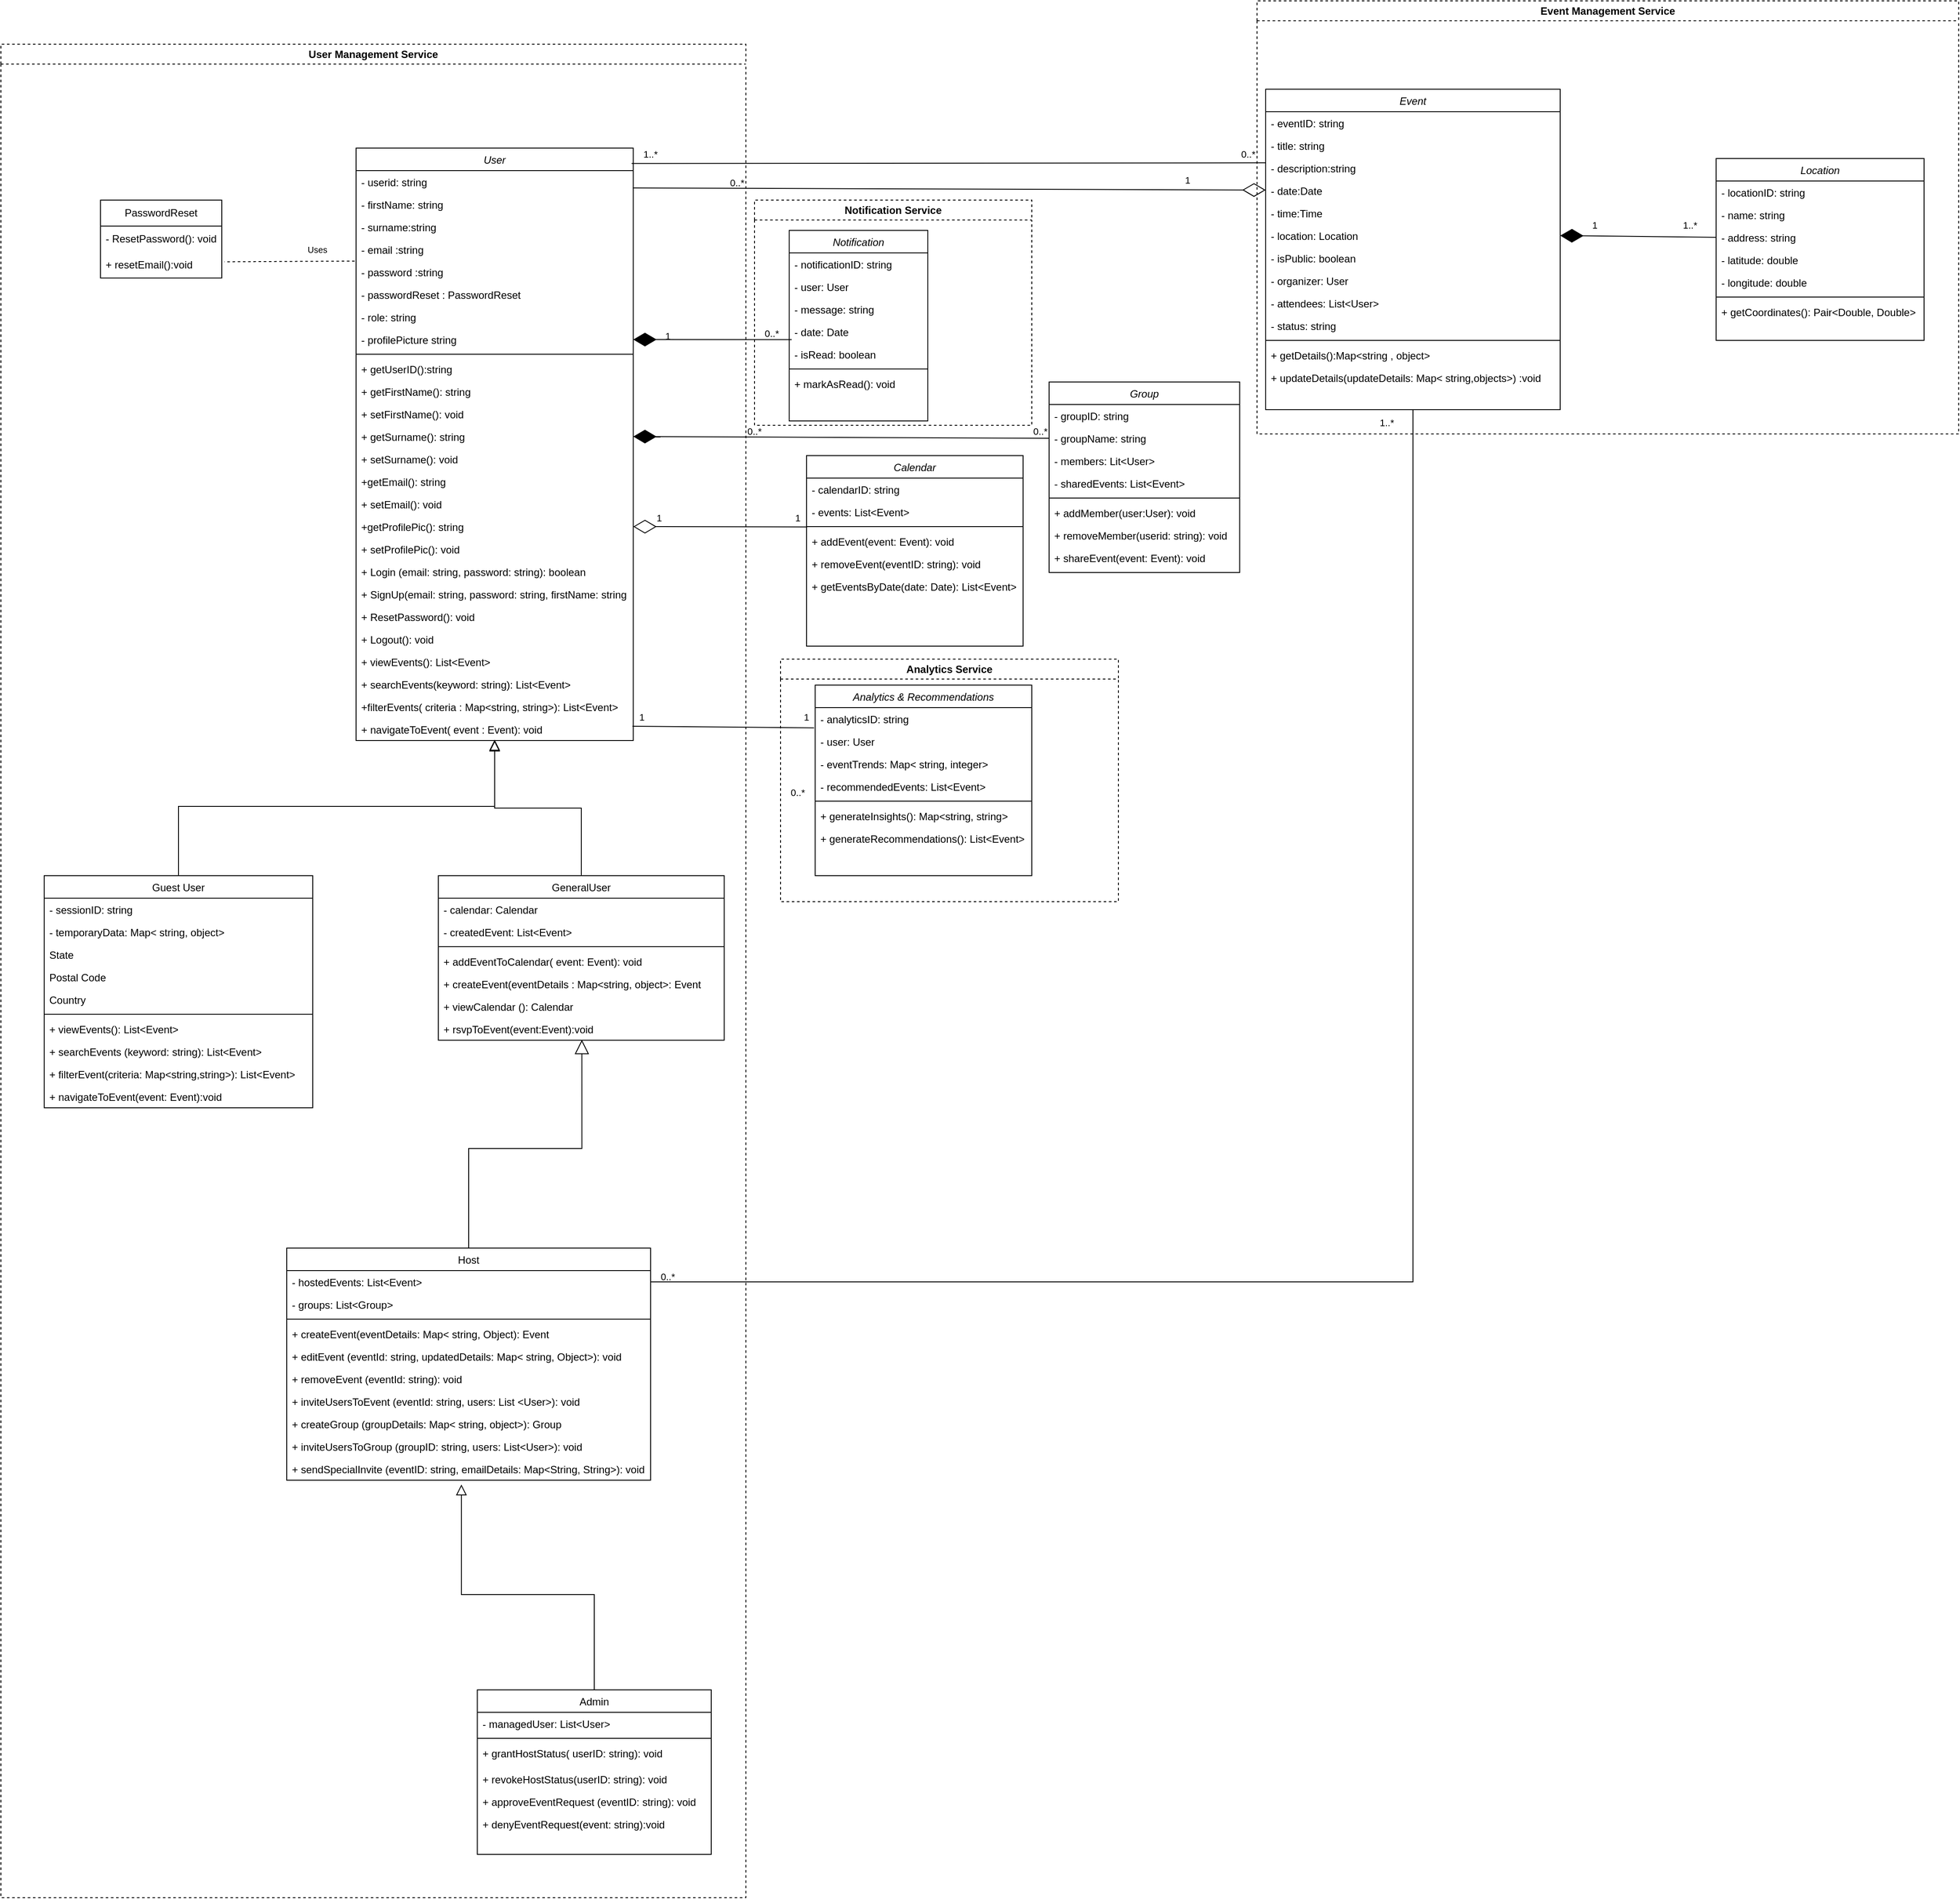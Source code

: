 <mxfile version="24.4.9" type="device">
  <diagram id="C5RBs43oDa-KdzZeNtuy" name="Page-1">
    <mxGraphModel dx="2927" dy="2283" grid="1" gridSize="10" guides="1" tooltips="1" connect="1" arrows="1" fold="1" page="1" pageScale="1" pageWidth="827" pageHeight="1169" math="0" shadow="0">
      <root>
        <mxCell id="WIyWlLk6GJQsqaUBKTNV-0" />
        <mxCell id="WIyWlLk6GJQsqaUBKTNV-1" parent="WIyWlLk6GJQsqaUBKTNV-0" />
        <mxCell id="N2MIFK8-kMtPnnKV_tKm-25" value="Event Management Service" style="swimlane;whiteSpace=wrap;html=1;dashed=1;" vertex="1" parent="WIyWlLk6GJQsqaUBKTNV-1">
          <mxGeometry x="1000" y="-50" width="810" height="500" as="geometry" />
        </mxCell>
        <mxCell id="zkfFHV4jXpPFQw0GAbJ--0" value="User" style="swimlane;fontStyle=2;align=center;verticalAlign=top;childLayout=stackLayout;horizontal=1;startSize=26;horizontalStack=0;resizeParent=1;resizeLast=0;collapsible=1;marginBottom=0;rounded=0;shadow=0;strokeWidth=1;" parent="WIyWlLk6GJQsqaUBKTNV-1" vertex="1">
          <mxGeometry x="-40" y="120" width="320" height="684" as="geometry">
            <mxRectangle x="230" y="140" width="160" height="26" as="alternateBounds" />
          </mxGeometry>
        </mxCell>
        <mxCell id="zkfFHV4jXpPFQw0GAbJ--1" value="- userid: string " style="text;align=left;verticalAlign=top;spacingLeft=4;spacingRight=4;overflow=hidden;rotatable=0;points=[[0,0.5],[1,0.5]];portConstraint=eastwest;" parent="zkfFHV4jXpPFQw0GAbJ--0" vertex="1">
          <mxGeometry y="26" width="320" height="26" as="geometry" />
        </mxCell>
        <mxCell id="zkfFHV4jXpPFQw0GAbJ--2" value="- firstName: string " style="text;align=left;verticalAlign=top;spacingLeft=4;spacingRight=4;overflow=hidden;rotatable=0;points=[[0,0.5],[1,0.5]];portConstraint=eastwest;rounded=0;shadow=0;html=0;" parent="zkfFHV4jXpPFQw0GAbJ--0" vertex="1">
          <mxGeometry y="52" width="320" height="26" as="geometry" />
        </mxCell>
        <mxCell id="zkfFHV4jXpPFQw0GAbJ--3" value="- surname:string &#xa;&#xa;" style="text;align=left;verticalAlign=top;spacingLeft=4;spacingRight=4;overflow=hidden;rotatable=0;points=[[0,0.5],[1,0.5]];portConstraint=eastwest;rounded=0;shadow=0;html=0;" parent="zkfFHV4jXpPFQw0GAbJ--0" vertex="1">
          <mxGeometry y="78" width="320" height="26" as="geometry" />
        </mxCell>
        <mxCell id="uXPtGPPPD0_8eirGrbn4-3" value="- email :string &#xa;&#xa;" style="text;align=left;verticalAlign=top;spacingLeft=4;spacingRight=4;overflow=hidden;rotatable=0;points=[[0,0.5],[1,0.5]];portConstraint=eastwest;rounded=0;shadow=0;html=0;" parent="zkfFHV4jXpPFQw0GAbJ--0" vertex="1">
          <mxGeometry y="104" width="320" height="26" as="geometry" />
        </mxCell>
        <mxCell id="uXPtGPPPD0_8eirGrbn4-7" value="- password :string &#xa;&#xa;" style="text;align=left;verticalAlign=top;spacingLeft=4;spacingRight=4;overflow=hidden;rotatable=0;points=[[0,0.5],[1,0.5]];portConstraint=eastwest;rounded=0;shadow=0;html=0;" parent="zkfFHV4jXpPFQw0GAbJ--0" vertex="1">
          <mxGeometry y="130" width="320" height="26" as="geometry" />
        </mxCell>
        <mxCell id="uXPtGPPPD0_8eirGrbn4-24" value="- passwordReset : PasswordReset &#xa;&#xa;" style="text;align=left;verticalAlign=top;spacingLeft=4;spacingRight=4;overflow=hidden;rotatable=0;points=[[0,0.5],[1,0.5]];portConstraint=eastwest;rounded=0;shadow=0;html=0;" parent="zkfFHV4jXpPFQw0GAbJ--0" vertex="1">
          <mxGeometry y="156" width="320" height="26" as="geometry" />
        </mxCell>
        <mxCell id="uXPtGPPPD0_8eirGrbn4-0" value="- role: string &#xa;&#xa;" style="text;align=left;verticalAlign=top;spacingLeft=4;spacingRight=4;overflow=hidden;rotatable=0;points=[[0,0.5],[1,0.5]];portConstraint=eastwest;rounded=0;shadow=0;html=0;" parent="zkfFHV4jXpPFQw0GAbJ--0" vertex="1">
          <mxGeometry y="182" width="320" height="26" as="geometry" />
        </mxCell>
        <mxCell id="uXPtGPPPD0_8eirGrbn4-28" value="- profilePicture string &#xa;&#xa;" style="text;align=left;verticalAlign=top;spacingLeft=4;spacingRight=4;overflow=hidden;rotatable=0;points=[[0,0.5],[1,0.5]];portConstraint=eastwest;rounded=0;shadow=0;html=0;" parent="zkfFHV4jXpPFQw0GAbJ--0" vertex="1">
          <mxGeometry y="208" width="320" height="26" as="geometry" />
        </mxCell>
        <mxCell id="zkfFHV4jXpPFQw0GAbJ--4" value="" style="line;html=1;strokeWidth=1;align=left;verticalAlign=middle;spacingTop=-1;spacingLeft=3;spacingRight=3;rotatable=0;labelPosition=right;points=[];portConstraint=eastwest;" parent="zkfFHV4jXpPFQw0GAbJ--0" vertex="1">
          <mxGeometry y="234" width="320" height="8" as="geometry" />
        </mxCell>
        <mxCell id="zkfFHV4jXpPFQw0GAbJ--5" value="+ getUserID():string " style="text;align=left;verticalAlign=top;spacingLeft=4;spacingRight=4;overflow=hidden;rotatable=0;points=[[0,0.5],[1,0.5]];portConstraint=eastwest;" parent="zkfFHV4jXpPFQw0GAbJ--0" vertex="1">
          <mxGeometry y="242" width="320" height="26" as="geometry" />
        </mxCell>
        <mxCell id="uXPtGPPPD0_8eirGrbn4-1" value="+ getFirstName(): string &#xa;&#xa;" style="text;align=left;verticalAlign=top;spacingLeft=4;spacingRight=4;overflow=hidden;rotatable=0;points=[[0,0.5],[1,0.5]];portConstraint=eastwest;rounded=0;shadow=0;html=0;" parent="zkfFHV4jXpPFQw0GAbJ--0" vertex="1">
          <mxGeometry y="268" width="320" height="26" as="geometry" />
        </mxCell>
        <mxCell id="uXPtGPPPD0_8eirGrbn4-9" value="+ setFirstName(): void&#xa;&#xa;" style="text;align=left;verticalAlign=top;spacingLeft=4;spacingRight=4;overflow=hidden;rotatable=0;points=[[0,0.5],[1,0.5]];portConstraint=eastwest;rounded=0;shadow=0;html=0;" parent="zkfFHV4jXpPFQw0GAbJ--0" vertex="1">
          <mxGeometry y="294" width="320" height="26" as="geometry" />
        </mxCell>
        <mxCell id="uXPtGPPPD0_8eirGrbn4-2" value="+ getSurname(): string &#xa;&#xa;" style="text;align=left;verticalAlign=top;spacingLeft=4;spacingRight=4;overflow=hidden;rotatable=0;points=[[0,0.5],[1,0.5]];portConstraint=eastwest;rounded=0;shadow=0;html=0;" parent="zkfFHV4jXpPFQw0GAbJ--0" vertex="1">
          <mxGeometry y="320" width="320" height="26" as="geometry" />
        </mxCell>
        <mxCell id="uXPtGPPPD0_8eirGrbn4-10" value="+ setSurname(): void&#xa;" style="text;align=left;verticalAlign=top;spacingLeft=4;spacingRight=4;overflow=hidden;rotatable=0;points=[[0,0.5],[1,0.5]];portConstraint=eastwest;rounded=0;shadow=0;html=0;" parent="zkfFHV4jXpPFQw0GAbJ--0" vertex="1">
          <mxGeometry y="346" width="320" height="26" as="geometry" />
        </mxCell>
        <mxCell id="uXPtGPPPD0_8eirGrbn4-6" value="+getEmail(): string &#xa;&#xa;" style="text;align=left;verticalAlign=top;spacingLeft=4;spacingRight=4;overflow=hidden;rotatable=0;points=[[0,0.5],[1,0.5]];portConstraint=eastwest;rounded=0;shadow=0;html=0;" parent="zkfFHV4jXpPFQw0GAbJ--0" vertex="1">
          <mxGeometry y="372" width="320" height="26" as="geometry" />
        </mxCell>
        <mxCell id="uXPtGPPPD0_8eirGrbn4-8" value="+ setEmail(): void&#xa;&#xa;" style="text;align=left;verticalAlign=top;spacingLeft=4;spacingRight=4;overflow=hidden;rotatable=0;points=[[0,0.5],[1,0.5]];portConstraint=eastwest;rounded=0;shadow=0;html=0;" parent="zkfFHV4jXpPFQw0GAbJ--0" vertex="1">
          <mxGeometry y="398" width="320" height="26" as="geometry" />
        </mxCell>
        <mxCell id="uXPtGPPPD0_8eirGrbn4-29" value="+getProfilePic(): string &#xa;&#xa;" style="text;align=left;verticalAlign=top;spacingLeft=4;spacingRight=4;overflow=hidden;rotatable=0;points=[[0,0.5],[1,0.5]];portConstraint=eastwest;rounded=0;shadow=0;html=0;" parent="zkfFHV4jXpPFQw0GAbJ--0" vertex="1">
          <mxGeometry y="424" width="320" height="26" as="geometry" />
        </mxCell>
        <mxCell id="uXPtGPPPD0_8eirGrbn4-30" value="+ setProfilePic(): void&#xa;&#xa;" style="text;align=left;verticalAlign=top;spacingLeft=4;spacingRight=4;overflow=hidden;rotatable=0;points=[[0,0.5],[1,0.5]];portConstraint=eastwest;rounded=0;shadow=0;html=0;" parent="zkfFHV4jXpPFQw0GAbJ--0" vertex="1">
          <mxGeometry y="450" width="320" height="26" as="geometry" />
        </mxCell>
        <mxCell id="uXPtGPPPD0_8eirGrbn4-25" value="+ Login (email: string, password: string): boolean&#xa;&#xa;" style="text;align=left;verticalAlign=top;spacingLeft=4;spacingRight=4;overflow=hidden;rotatable=0;points=[[0,0.5],[1,0.5]];portConstraint=eastwest;rounded=0;shadow=0;html=0;" parent="zkfFHV4jXpPFQw0GAbJ--0" vertex="1">
          <mxGeometry y="476" width="320" height="26" as="geometry" />
        </mxCell>
        <mxCell id="uXPtGPPPD0_8eirGrbn4-26" value="+ SignUp(email: string, password: string, firstName: string ,surname: string): boolean&#xa;&#xa;" style="text;align=left;verticalAlign=top;spacingLeft=4;spacingRight=4;overflow=hidden;rotatable=0;points=[[0,0.5],[1,0.5]];portConstraint=eastwest;rounded=0;shadow=0;html=0;" parent="zkfFHV4jXpPFQw0GAbJ--0" vertex="1">
          <mxGeometry y="502" width="320" height="26" as="geometry" />
        </mxCell>
        <mxCell id="uXPtGPPPD0_8eirGrbn4-11" value="+ ResetPassword(): void&#xa;&#xa;" style="text;align=left;verticalAlign=top;spacingLeft=4;spacingRight=4;overflow=hidden;rotatable=0;points=[[0,0.5],[1,0.5]];portConstraint=eastwest;rounded=0;shadow=0;html=0;" parent="zkfFHV4jXpPFQw0GAbJ--0" vertex="1">
          <mxGeometry y="528" width="320" height="26" as="geometry" />
        </mxCell>
        <mxCell id="uXPtGPPPD0_8eirGrbn4-27" value="+ Logout(): void&#xa;&#xa;" style="text;align=left;verticalAlign=top;spacingLeft=4;spacingRight=4;overflow=hidden;rotatable=0;points=[[0,0.5],[1,0.5]];portConstraint=eastwest;rounded=0;shadow=0;html=0;" parent="zkfFHV4jXpPFQw0GAbJ--0" vertex="1">
          <mxGeometry y="554" width="320" height="26" as="geometry" />
        </mxCell>
        <mxCell id="uXPtGPPPD0_8eirGrbn4-31" value="+ viewEvents(): List&lt;Event&gt;" style="text;align=left;verticalAlign=top;spacingLeft=4;spacingRight=4;overflow=hidden;rotatable=0;points=[[0,0.5],[1,0.5]];portConstraint=eastwest;rounded=0;shadow=0;html=0;" parent="zkfFHV4jXpPFQw0GAbJ--0" vertex="1">
          <mxGeometry y="580" width="320" height="26" as="geometry" />
        </mxCell>
        <mxCell id="uXPtGPPPD0_8eirGrbn4-32" value="+ searchEvents(keyword: string): List&lt;Event&gt;" style="text;align=left;verticalAlign=top;spacingLeft=4;spacingRight=4;overflow=hidden;rotatable=0;points=[[0,0.5],[1,0.5]];portConstraint=eastwest;rounded=0;shadow=0;html=0;" parent="zkfFHV4jXpPFQw0GAbJ--0" vertex="1">
          <mxGeometry y="606" width="320" height="26" as="geometry" />
        </mxCell>
        <mxCell id="uXPtGPPPD0_8eirGrbn4-33" value="+filterEvents( criteria : Map&lt;string, string&gt;): List&lt;Event&gt;" style="text;align=left;verticalAlign=top;spacingLeft=4;spacingRight=4;overflow=hidden;rotatable=0;points=[[0,0.5],[1,0.5]];portConstraint=eastwest;rounded=0;shadow=0;html=0;" parent="zkfFHV4jXpPFQw0GAbJ--0" vertex="1">
          <mxGeometry y="632" width="320" height="26" as="geometry" />
        </mxCell>
        <mxCell id="uXPtGPPPD0_8eirGrbn4-34" value="+ navigateToEvent( event : Event): void" style="text;align=left;verticalAlign=top;spacingLeft=4;spacingRight=4;overflow=hidden;rotatable=0;points=[[0,0.5],[1,0.5]];portConstraint=eastwest;rounded=0;shadow=0;html=0;" parent="zkfFHV4jXpPFQw0GAbJ--0" vertex="1">
          <mxGeometry y="658" width="320" height="26" as="geometry" />
        </mxCell>
        <mxCell id="zkfFHV4jXpPFQw0GAbJ--6" value="GeneralUser" style="swimlane;fontStyle=0;align=center;verticalAlign=top;childLayout=stackLayout;horizontal=1;startSize=26;horizontalStack=0;resizeParent=1;resizeLast=0;collapsible=1;marginBottom=0;rounded=0;shadow=0;strokeWidth=1;" parent="WIyWlLk6GJQsqaUBKTNV-1" vertex="1">
          <mxGeometry x="55" y="960" width="330" height="190" as="geometry">
            <mxRectangle x="130" y="380" width="160" height="26" as="alternateBounds" />
          </mxGeometry>
        </mxCell>
        <mxCell id="zkfFHV4jXpPFQw0GAbJ--7" value="- calendar: Calendar" style="text;align=left;verticalAlign=top;spacingLeft=4;spacingRight=4;overflow=hidden;rotatable=0;points=[[0,0.5],[1,0.5]];portConstraint=eastwest;" parent="zkfFHV4jXpPFQw0GAbJ--6" vertex="1">
          <mxGeometry y="26" width="330" height="26" as="geometry" />
        </mxCell>
        <mxCell id="zkfFHV4jXpPFQw0GAbJ--8" value="- createdEvent: List&lt;Event&gt;" style="text;align=left;verticalAlign=top;spacingLeft=4;spacingRight=4;overflow=hidden;rotatable=0;points=[[0,0.5],[1,0.5]];portConstraint=eastwest;rounded=0;shadow=0;html=0;" parent="zkfFHV4jXpPFQw0GAbJ--6" vertex="1">
          <mxGeometry y="52" width="330" height="26" as="geometry" />
        </mxCell>
        <mxCell id="zkfFHV4jXpPFQw0GAbJ--9" value="" style="line;html=1;strokeWidth=1;align=left;verticalAlign=middle;spacingTop=-1;spacingLeft=3;spacingRight=3;rotatable=0;labelPosition=right;points=[];portConstraint=eastwest;" parent="zkfFHV4jXpPFQw0GAbJ--6" vertex="1">
          <mxGeometry y="78" width="330" height="8" as="geometry" />
        </mxCell>
        <mxCell id="zkfFHV4jXpPFQw0GAbJ--11" value="+ addEventToCalendar( event: Event): void" style="text;align=left;verticalAlign=top;spacingLeft=4;spacingRight=4;overflow=hidden;rotatable=0;points=[[0,0.5],[1,0.5]];portConstraint=eastwest;" parent="zkfFHV4jXpPFQw0GAbJ--6" vertex="1">
          <mxGeometry y="86" width="330" height="26" as="geometry" />
        </mxCell>
        <mxCell id="uXPtGPPPD0_8eirGrbn4-35" value="+ createEvent(eventDetails : Map&lt;string, object&gt;: Event " style="text;align=left;verticalAlign=top;spacingLeft=4;spacingRight=4;overflow=hidden;rotatable=0;points=[[0,0.5],[1,0.5]];portConstraint=eastwest;" parent="zkfFHV4jXpPFQw0GAbJ--6" vertex="1">
          <mxGeometry y="112" width="330" height="26" as="geometry" />
        </mxCell>
        <mxCell id="uXPtGPPPD0_8eirGrbn4-36" value="+ viewCalendar (): Calendar" style="text;align=left;verticalAlign=top;spacingLeft=4;spacingRight=4;overflow=hidden;rotatable=0;points=[[0,0.5],[1,0.5]];portConstraint=eastwest;" parent="zkfFHV4jXpPFQw0GAbJ--6" vertex="1">
          <mxGeometry y="138" width="330" height="26" as="geometry" />
        </mxCell>
        <mxCell id="uXPtGPPPD0_8eirGrbn4-37" value="+ rsvpToEvent(event:Event):void" style="text;align=left;verticalAlign=top;spacingLeft=4;spacingRight=4;overflow=hidden;rotatable=0;points=[[0,0.5],[1,0.5]];portConstraint=eastwest;" parent="zkfFHV4jXpPFQw0GAbJ--6" vertex="1">
          <mxGeometry y="164" width="330" height="26" as="geometry" />
        </mxCell>
        <mxCell id="zkfFHV4jXpPFQw0GAbJ--12" value="" style="endArrow=block;endSize=10;endFill=0;shadow=0;strokeWidth=1;rounded=0;curved=0;edgeStyle=elbowEdgeStyle;elbow=vertical;" parent="WIyWlLk6GJQsqaUBKTNV-1" source="zkfFHV4jXpPFQw0GAbJ--6" target="zkfFHV4jXpPFQw0GAbJ--0" edge="1">
          <mxGeometry width="160" relative="1" as="geometry">
            <mxPoint x="200" y="203" as="sourcePoint" />
            <mxPoint x="200" y="203" as="targetPoint" />
          </mxGeometry>
        </mxCell>
        <mxCell id="zkfFHV4jXpPFQw0GAbJ--17" value="Guest User" style="swimlane;fontStyle=0;align=center;verticalAlign=top;childLayout=stackLayout;horizontal=1;startSize=26;horizontalStack=0;resizeParent=1;resizeLast=0;collapsible=1;marginBottom=0;rounded=0;shadow=0;strokeWidth=1;" parent="WIyWlLk6GJQsqaUBKTNV-1" vertex="1">
          <mxGeometry x="-400" y="960" width="310" height="268" as="geometry">
            <mxRectangle x="550" y="140" width="160" height="26" as="alternateBounds" />
          </mxGeometry>
        </mxCell>
        <mxCell id="zkfFHV4jXpPFQw0GAbJ--18" value="- sessionID: string" style="text;align=left;verticalAlign=top;spacingLeft=4;spacingRight=4;overflow=hidden;rotatable=0;points=[[0,0.5],[1,0.5]];portConstraint=eastwest;" parent="zkfFHV4jXpPFQw0GAbJ--17" vertex="1">
          <mxGeometry y="26" width="310" height="26" as="geometry" />
        </mxCell>
        <mxCell id="zkfFHV4jXpPFQw0GAbJ--19" value="- temporaryData: Map&lt; string, object&gt;" style="text;align=left;verticalAlign=top;spacingLeft=4;spacingRight=4;overflow=hidden;rotatable=0;points=[[0,0.5],[1,0.5]];portConstraint=eastwest;rounded=0;shadow=0;html=0;" parent="zkfFHV4jXpPFQw0GAbJ--17" vertex="1">
          <mxGeometry y="52" width="310" height="26" as="geometry" />
        </mxCell>
        <mxCell id="zkfFHV4jXpPFQw0GAbJ--20" value="State" style="text;align=left;verticalAlign=top;spacingLeft=4;spacingRight=4;overflow=hidden;rotatable=0;points=[[0,0.5],[1,0.5]];portConstraint=eastwest;rounded=0;shadow=0;html=0;" parent="zkfFHV4jXpPFQw0GAbJ--17" vertex="1">
          <mxGeometry y="78" width="310" height="26" as="geometry" />
        </mxCell>
        <mxCell id="zkfFHV4jXpPFQw0GAbJ--21" value="Postal Code" style="text;align=left;verticalAlign=top;spacingLeft=4;spacingRight=4;overflow=hidden;rotatable=0;points=[[0,0.5],[1,0.5]];portConstraint=eastwest;rounded=0;shadow=0;html=0;" parent="zkfFHV4jXpPFQw0GAbJ--17" vertex="1">
          <mxGeometry y="104" width="310" height="26" as="geometry" />
        </mxCell>
        <mxCell id="zkfFHV4jXpPFQw0GAbJ--22" value="Country" style="text;align=left;verticalAlign=top;spacingLeft=4;spacingRight=4;overflow=hidden;rotatable=0;points=[[0,0.5],[1,0.5]];portConstraint=eastwest;rounded=0;shadow=0;html=0;" parent="zkfFHV4jXpPFQw0GAbJ--17" vertex="1">
          <mxGeometry y="130" width="310" height="26" as="geometry" />
        </mxCell>
        <mxCell id="zkfFHV4jXpPFQw0GAbJ--23" value="" style="line;html=1;strokeWidth=1;align=left;verticalAlign=middle;spacingTop=-1;spacingLeft=3;spacingRight=3;rotatable=0;labelPosition=right;points=[];portConstraint=eastwest;" parent="zkfFHV4jXpPFQw0GAbJ--17" vertex="1">
          <mxGeometry y="156" width="310" height="8" as="geometry" />
        </mxCell>
        <mxCell id="zkfFHV4jXpPFQw0GAbJ--24" value="+ viewEvents(): List&lt;Event&gt;" style="text;align=left;verticalAlign=top;spacingLeft=4;spacingRight=4;overflow=hidden;rotatable=0;points=[[0,0.5],[1,0.5]];portConstraint=eastwest;" parent="zkfFHV4jXpPFQw0GAbJ--17" vertex="1">
          <mxGeometry y="164" width="310" height="26" as="geometry" />
        </mxCell>
        <mxCell id="zkfFHV4jXpPFQw0GAbJ--25" value="+ searchEvents (keyword: string): List&lt;Event&gt;" style="text;align=left;verticalAlign=top;spacingLeft=4;spacingRight=4;overflow=hidden;rotatable=0;points=[[0,0.5],[1,0.5]];portConstraint=eastwest;" parent="zkfFHV4jXpPFQw0GAbJ--17" vertex="1">
          <mxGeometry y="190" width="310" height="26" as="geometry" />
        </mxCell>
        <mxCell id="uXPtGPPPD0_8eirGrbn4-61" value="+ filterEvent(criteria: Map&lt;string,string&gt;): List&lt;Event&gt;" style="text;align=left;verticalAlign=top;spacingLeft=4;spacingRight=4;overflow=hidden;rotatable=0;points=[[0,0.5],[1,0.5]];portConstraint=eastwest;" parent="zkfFHV4jXpPFQw0GAbJ--17" vertex="1">
          <mxGeometry y="216" width="310" height="26" as="geometry" />
        </mxCell>
        <mxCell id="uXPtGPPPD0_8eirGrbn4-62" value="+ navigateToEvent(event: Event):void" style="text;align=left;verticalAlign=top;spacingLeft=4;spacingRight=4;overflow=hidden;rotatable=0;points=[[0,0.5],[1,0.5]];portConstraint=eastwest;" parent="zkfFHV4jXpPFQw0GAbJ--17" vertex="1">
          <mxGeometry y="242" width="310" height="26" as="geometry" />
        </mxCell>
        <mxCell id="uXPtGPPPD0_8eirGrbn4-16" value="PasswordReset" style="swimlane;fontStyle=0;childLayout=stackLayout;horizontal=1;startSize=30;horizontalStack=0;resizeParent=1;resizeParentMax=0;resizeLast=0;collapsible=1;marginBottom=0;whiteSpace=wrap;html=1;" parent="WIyWlLk6GJQsqaUBKTNV-1" vertex="1">
          <mxGeometry x="-335" y="180" width="140" height="90" as="geometry" />
        </mxCell>
        <mxCell id="uXPtGPPPD0_8eirGrbn4-17" value="- ResetPassword(): void" style="text;strokeColor=none;fillColor=none;align=left;verticalAlign=middle;spacingLeft=4;spacingRight=4;overflow=hidden;points=[[0,0.5],[1,0.5]];portConstraint=eastwest;rotatable=0;whiteSpace=wrap;html=1;" parent="uXPtGPPPD0_8eirGrbn4-16" vertex="1">
          <mxGeometry y="30" width="140" height="30" as="geometry" />
        </mxCell>
        <mxCell id="uXPtGPPPD0_8eirGrbn4-18" value="+ resetEmail():void" style="text;strokeColor=none;fillColor=none;align=left;verticalAlign=middle;spacingLeft=4;spacingRight=4;overflow=hidden;points=[[0,0.5],[1,0.5]];portConstraint=eastwest;rotatable=0;whiteSpace=wrap;html=1;" parent="uXPtGPPPD0_8eirGrbn4-16" vertex="1">
          <mxGeometry y="60" width="140" height="30" as="geometry" />
        </mxCell>
        <mxCell id="uXPtGPPPD0_8eirGrbn4-21" value="" style="endArrow=none;dashed=1;html=1;rounded=0;exitX=-0.005;exitY=0.018;exitDx=0;exitDy=0;exitPerimeter=0;entryX=1.022;entryY=0.375;entryDx=0;entryDy=0;entryPerimeter=0;" parent="WIyWlLk6GJQsqaUBKTNV-1" source="uXPtGPPPD0_8eirGrbn4-7" edge="1" target="uXPtGPPPD0_8eirGrbn4-18">
          <mxGeometry width="50" height="50" relative="1" as="geometry">
            <mxPoint x="280" y="300" as="sourcePoint" />
            <mxPoint x="161" y="250" as="targetPoint" />
            <Array as="points" />
          </mxGeometry>
        </mxCell>
        <mxCell id="uXPtGPPPD0_8eirGrbn4-22" value="&lt;font style=&quot;font-size: 10px;&quot;&gt;Uses&lt;/font&gt;" style="text;html=1;align=center;verticalAlign=middle;resizable=0;points=[];autosize=1;strokeColor=none;fillColor=none;" parent="WIyWlLk6GJQsqaUBKTNV-1" vertex="1">
          <mxGeometry x="-110" y="222" width="50" height="30" as="geometry" />
        </mxCell>
        <mxCell id="uXPtGPPPD0_8eirGrbn4-46" value="Admin" style="swimlane;fontStyle=0;align=center;verticalAlign=top;childLayout=stackLayout;horizontal=1;startSize=26;horizontalStack=0;resizeParent=1;resizeLast=0;collapsible=1;marginBottom=0;rounded=0;shadow=0;strokeWidth=1;" parent="WIyWlLk6GJQsqaUBKTNV-1" vertex="1">
          <mxGeometry x="100" y="1900" width="270" height="190" as="geometry">
            <mxRectangle x="130" y="380" width="160" height="26" as="alternateBounds" />
          </mxGeometry>
        </mxCell>
        <mxCell id="uXPtGPPPD0_8eirGrbn4-47" value="- managedUser: List&lt;User&gt;" style="text;align=left;verticalAlign=top;spacingLeft=4;spacingRight=4;overflow=hidden;rotatable=0;points=[[0,0.5],[1,0.5]];portConstraint=eastwest;" parent="uXPtGPPPD0_8eirGrbn4-46" vertex="1">
          <mxGeometry y="26" width="270" height="26" as="geometry" />
        </mxCell>
        <mxCell id="uXPtGPPPD0_8eirGrbn4-49" value="" style="line;html=1;strokeWidth=1;align=left;verticalAlign=middle;spacingTop=-1;spacingLeft=3;spacingRight=3;rotatable=0;labelPosition=right;points=[];portConstraint=eastwest;" parent="uXPtGPPPD0_8eirGrbn4-46" vertex="1">
          <mxGeometry y="52" width="270" height="8" as="geometry" />
        </mxCell>
        <mxCell id="uXPtGPPPD0_8eirGrbn4-50" value="+ grantHostStatus( userID: string): void" style="text;align=left;verticalAlign=top;spacingLeft=4;spacingRight=4;overflow=hidden;rotatable=0;points=[[0,0.5],[1,0.5]];portConstraint=eastwest;" parent="uXPtGPPPD0_8eirGrbn4-46" vertex="1">
          <mxGeometry y="60" width="270" height="30" as="geometry" />
        </mxCell>
        <mxCell id="uXPtGPPPD0_8eirGrbn4-51" value="+ revokeHostStatus(userID: string): void" style="text;align=left;verticalAlign=top;spacingLeft=4;spacingRight=4;overflow=hidden;rotatable=0;points=[[0,0.5],[1,0.5]];portConstraint=eastwest;" parent="uXPtGPPPD0_8eirGrbn4-46" vertex="1">
          <mxGeometry y="90" width="270" height="26" as="geometry" />
        </mxCell>
        <mxCell id="uXPtGPPPD0_8eirGrbn4-52" value="+ approveEventRequest (eventID: string): void" style="text;align=left;verticalAlign=top;spacingLeft=4;spacingRight=4;overflow=hidden;rotatable=0;points=[[0,0.5],[1,0.5]];portConstraint=eastwest;" parent="uXPtGPPPD0_8eirGrbn4-46" vertex="1">
          <mxGeometry y="116" width="270" height="26" as="geometry" />
        </mxCell>
        <mxCell id="uXPtGPPPD0_8eirGrbn4-53" value="+ denyEventRequest(event: string):void" style="text;align=left;verticalAlign=top;spacingLeft=4;spacingRight=4;overflow=hidden;rotatable=0;points=[[0,0.5],[1,0.5]];portConstraint=eastwest;" parent="uXPtGPPPD0_8eirGrbn4-46" vertex="1">
          <mxGeometry y="142" width="270" height="26" as="geometry" />
        </mxCell>
        <mxCell id="uXPtGPPPD0_8eirGrbn4-60" value="" style="endArrow=block;endSize=10;endFill=0;shadow=0;strokeWidth=1;rounded=0;curved=0;edgeStyle=elbowEdgeStyle;elbow=vertical;entryX=0.48;entryY=1.19;entryDx=0;entryDy=0;entryPerimeter=0;exitX=0.5;exitY=0;exitDx=0;exitDy=0;" parent="WIyWlLk6GJQsqaUBKTNV-1" edge="1" target="uXPtGPPPD0_8eirGrbn4-45" source="uXPtGPPPD0_8eirGrbn4-46">
          <mxGeometry width="160" relative="1" as="geometry">
            <mxPoint x="270" y="1890" as="sourcePoint" />
            <mxPoint x="340" y="1660" as="targetPoint" />
            <Array as="points">
              <mxPoint x="240" y="1790" />
            </Array>
          </mxGeometry>
        </mxCell>
        <mxCell id="uXPtGPPPD0_8eirGrbn4-63" value="Event" style="swimlane;fontStyle=2;align=center;verticalAlign=top;childLayout=stackLayout;horizontal=1;startSize=26;horizontalStack=0;resizeParent=1;resizeLast=0;collapsible=1;marginBottom=0;rounded=0;shadow=0;strokeWidth=1;" parent="WIyWlLk6GJQsqaUBKTNV-1" vertex="1">
          <mxGeometry x="1010" y="52" width="340" height="370" as="geometry">
            <mxRectangle x="230" y="140" width="160" height="26" as="alternateBounds" />
          </mxGeometry>
        </mxCell>
        <mxCell id="uXPtGPPPD0_8eirGrbn4-65" value="- eventID: string " style="text;align=left;verticalAlign=top;spacingLeft=4;spacingRight=4;overflow=hidden;rotatable=0;points=[[0,0.5],[1,0.5]];portConstraint=eastwest;" parent="uXPtGPPPD0_8eirGrbn4-63" vertex="1">
          <mxGeometry y="26" width="340" height="26" as="geometry" />
        </mxCell>
        <mxCell id="uXPtGPPPD0_8eirGrbn4-66" value="- title: string " style="text;align=left;verticalAlign=top;spacingLeft=4;spacingRight=4;overflow=hidden;rotatable=0;points=[[0,0.5],[1,0.5]];portConstraint=eastwest;rounded=0;shadow=0;html=0;" parent="uXPtGPPPD0_8eirGrbn4-63" vertex="1">
          <mxGeometry y="52" width="340" height="26" as="geometry" />
        </mxCell>
        <mxCell id="uXPtGPPPD0_8eirGrbn4-67" value="- description:string &#xa;&#xa;" style="text;align=left;verticalAlign=top;spacingLeft=4;spacingRight=4;overflow=hidden;rotatable=0;points=[[0,0.5],[1,0.5]];portConstraint=eastwest;rounded=0;shadow=0;html=0;" parent="uXPtGPPPD0_8eirGrbn4-63" vertex="1">
          <mxGeometry y="78" width="340" height="26" as="geometry" />
        </mxCell>
        <mxCell id="uXPtGPPPD0_8eirGrbn4-68" value="- date:Date&#xa;&#xa;" style="text;align=left;verticalAlign=top;spacingLeft=4;spacingRight=4;overflow=hidden;rotatable=0;points=[[0,0.5],[1,0.5]];portConstraint=eastwest;rounded=0;shadow=0;html=0;" parent="uXPtGPPPD0_8eirGrbn4-63" vertex="1">
          <mxGeometry y="104" width="340" height="26" as="geometry" />
        </mxCell>
        <mxCell id="uXPtGPPPD0_8eirGrbn4-69" value="- time:Time&#xa;&#xa;" style="text;align=left;verticalAlign=top;spacingLeft=4;spacingRight=4;overflow=hidden;rotatable=0;points=[[0,0.5],[1,0.5]];portConstraint=eastwest;rounded=0;shadow=0;html=0;" parent="uXPtGPPPD0_8eirGrbn4-63" vertex="1">
          <mxGeometry y="130" width="340" height="26" as="geometry" />
        </mxCell>
        <mxCell id="uXPtGPPPD0_8eirGrbn4-70" value="- location: Location&#xa;&#xa;" style="text;align=left;verticalAlign=top;spacingLeft=4;spacingRight=4;overflow=hidden;rotatable=0;points=[[0,0.5],[1,0.5]];portConstraint=eastwest;rounded=0;shadow=0;html=0;" parent="uXPtGPPPD0_8eirGrbn4-63" vertex="1">
          <mxGeometry y="156" width="340" height="26" as="geometry" />
        </mxCell>
        <mxCell id="uXPtGPPPD0_8eirGrbn4-71" value="- isPublic: boolean &#xa;&#xa;" style="text;align=left;verticalAlign=top;spacingLeft=4;spacingRight=4;overflow=hidden;rotatable=0;points=[[0,0.5],[1,0.5]];portConstraint=eastwest;rounded=0;shadow=0;html=0;" parent="uXPtGPPPD0_8eirGrbn4-63" vertex="1">
          <mxGeometry y="182" width="340" height="26" as="geometry" />
        </mxCell>
        <mxCell id="uXPtGPPPD0_8eirGrbn4-72" value="- organizer: User&#xa;&#xa;" style="text;align=left;verticalAlign=top;spacingLeft=4;spacingRight=4;overflow=hidden;rotatable=0;points=[[0,0.5],[1,0.5]];portConstraint=eastwest;rounded=0;shadow=0;html=0;" parent="uXPtGPPPD0_8eirGrbn4-63" vertex="1">
          <mxGeometry y="208" width="340" height="26" as="geometry" />
        </mxCell>
        <mxCell id="uXPtGPPPD0_8eirGrbn4-91" value="- attendees: List&lt;User&gt;&#xa;&#xa;" style="text;align=left;verticalAlign=top;spacingLeft=4;spacingRight=4;overflow=hidden;rotatable=0;points=[[0,0.5],[1,0.5]];portConstraint=eastwest;rounded=0;shadow=0;html=0;" parent="uXPtGPPPD0_8eirGrbn4-63" vertex="1">
          <mxGeometry y="234" width="340" height="26" as="geometry" />
        </mxCell>
        <mxCell id="uXPtGPPPD0_8eirGrbn4-92" value="- status: string&#xa;&#xa;" style="text;align=left;verticalAlign=top;spacingLeft=4;spacingRight=4;overflow=hidden;rotatable=0;points=[[0,0.5],[1,0.5]];portConstraint=eastwest;rounded=0;shadow=0;html=0;" parent="uXPtGPPPD0_8eirGrbn4-63" vertex="1">
          <mxGeometry y="260" width="340" height="26" as="geometry" />
        </mxCell>
        <mxCell id="uXPtGPPPD0_8eirGrbn4-73" value="" style="line;html=1;strokeWidth=1;align=left;verticalAlign=middle;spacingTop=-1;spacingLeft=3;spacingRight=3;rotatable=0;labelPosition=right;points=[];portConstraint=eastwest;" parent="uXPtGPPPD0_8eirGrbn4-63" vertex="1">
          <mxGeometry y="286" width="340" height="8" as="geometry" />
        </mxCell>
        <mxCell id="uXPtGPPPD0_8eirGrbn4-74" value="+ getDetails():Map&lt;string , object&gt; " style="text;align=left;verticalAlign=top;spacingLeft=4;spacingRight=4;overflow=hidden;rotatable=0;points=[[0,0.5],[1,0.5]];portConstraint=eastwest;" parent="uXPtGPPPD0_8eirGrbn4-63" vertex="1">
          <mxGeometry y="294" width="340" height="26" as="geometry" />
        </mxCell>
        <mxCell id="uXPtGPPPD0_8eirGrbn4-75" value="+ updateDetails(updateDetails: Map&lt; string,objects&gt;) :void &#xa;" style="text;align=left;verticalAlign=top;spacingLeft=4;spacingRight=4;overflow=hidden;rotatable=0;points=[[0,0.5],[1,0.5]];portConstraint=eastwest;rounded=0;shadow=0;html=0;" parent="uXPtGPPPD0_8eirGrbn4-63" vertex="1">
          <mxGeometry y="320" width="340" height="26" as="geometry" />
        </mxCell>
        <mxCell id="uXPtGPPPD0_8eirGrbn4-93" value="Location" style="swimlane;fontStyle=2;align=center;verticalAlign=top;childLayout=stackLayout;horizontal=1;startSize=26;horizontalStack=0;resizeParent=1;resizeLast=0;collapsible=1;marginBottom=0;rounded=0;shadow=0;strokeWidth=1;" parent="WIyWlLk6GJQsqaUBKTNV-1" vertex="1">
          <mxGeometry x="1530" y="132" width="240" height="210" as="geometry">
            <mxRectangle x="230" y="140" width="160" height="26" as="alternateBounds" />
          </mxGeometry>
        </mxCell>
        <mxCell id="uXPtGPPPD0_8eirGrbn4-95" value="- locationID: string " style="text;align=left;verticalAlign=top;spacingLeft=4;spacingRight=4;overflow=hidden;rotatable=0;points=[[0,0.5],[1,0.5]];portConstraint=eastwest;" parent="uXPtGPPPD0_8eirGrbn4-93" vertex="1">
          <mxGeometry y="26" width="240" height="26" as="geometry" />
        </mxCell>
        <mxCell id="uXPtGPPPD0_8eirGrbn4-96" value="- name: string " style="text;align=left;verticalAlign=top;spacingLeft=4;spacingRight=4;overflow=hidden;rotatable=0;points=[[0,0.5],[1,0.5]];portConstraint=eastwest;rounded=0;shadow=0;html=0;" parent="uXPtGPPPD0_8eirGrbn4-93" vertex="1">
          <mxGeometry y="52" width="240" height="26" as="geometry" />
        </mxCell>
        <mxCell id="uXPtGPPPD0_8eirGrbn4-97" value="- address: string &#xa;&#xa;" style="text;align=left;verticalAlign=top;spacingLeft=4;spacingRight=4;overflow=hidden;rotatable=0;points=[[0,0.5],[1,0.5]];portConstraint=eastwest;rounded=0;shadow=0;html=0;" parent="uXPtGPPPD0_8eirGrbn4-93" vertex="1">
          <mxGeometry y="78" width="240" height="26" as="geometry" />
        </mxCell>
        <mxCell id="uXPtGPPPD0_8eirGrbn4-98" value="- latitude: double&#xa;&#xa;" style="text;align=left;verticalAlign=top;spacingLeft=4;spacingRight=4;overflow=hidden;rotatable=0;points=[[0,0.5],[1,0.5]];portConstraint=eastwest;rounded=0;shadow=0;html=0;" parent="uXPtGPPPD0_8eirGrbn4-93" vertex="1">
          <mxGeometry y="104" width="240" height="26" as="geometry" />
        </mxCell>
        <mxCell id="uXPtGPPPD0_8eirGrbn4-99" value="- longitude: double&#xa;&#xa;" style="text;align=left;verticalAlign=top;spacingLeft=4;spacingRight=4;overflow=hidden;rotatable=0;points=[[0,0.5],[1,0.5]];portConstraint=eastwest;rounded=0;shadow=0;html=0;" parent="uXPtGPPPD0_8eirGrbn4-93" vertex="1">
          <mxGeometry y="130" width="240" height="26" as="geometry" />
        </mxCell>
        <mxCell id="uXPtGPPPD0_8eirGrbn4-105" value="" style="line;html=1;strokeWidth=1;align=left;verticalAlign=middle;spacingTop=-1;spacingLeft=3;spacingRight=3;rotatable=0;labelPosition=right;points=[];portConstraint=eastwest;" parent="uXPtGPPPD0_8eirGrbn4-93" vertex="1">
          <mxGeometry y="156" width="240" height="8" as="geometry" />
        </mxCell>
        <mxCell id="uXPtGPPPD0_8eirGrbn4-106" value="+ getCoordinates(): Pair&lt;Double, Double&gt; " style="text;align=left;verticalAlign=top;spacingLeft=4;spacingRight=4;overflow=hidden;rotatable=0;points=[[0,0.5],[1,0.5]];portConstraint=eastwest;" parent="uXPtGPPPD0_8eirGrbn4-93" vertex="1">
          <mxGeometry y="164" width="240" height="26" as="geometry" />
        </mxCell>
        <mxCell id="uXPtGPPPD0_8eirGrbn4-108" value="Calendar" style="swimlane;fontStyle=2;align=center;verticalAlign=top;childLayout=stackLayout;horizontal=1;startSize=26;horizontalStack=0;resizeParent=1;resizeLast=0;collapsible=1;marginBottom=0;rounded=0;shadow=0;strokeWidth=1;" parent="WIyWlLk6GJQsqaUBKTNV-1" vertex="1">
          <mxGeometry x="480" y="475" width="250" height="220" as="geometry">
            <mxRectangle x="230" y="140" width="160" height="26" as="alternateBounds" />
          </mxGeometry>
        </mxCell>
        <mxCell id="uXPtGPPPD0_8eirGrbn4-110" value="- calendarID: string " style="text;align=left;verticalAlign=top;spacingLeft=4;spacingRight=4;overflow=hidden;rotatable=0;points=[[0,0.5],[1,0.5]];portConstraint=eastwest;" parent="uXPtGPPPD0_8eirGrbn4-108" vertex="1">
          <mxGeometry y="26" width="250" height="26" as="geometry" />
        </mxCell>
        <mxCell id="uXPtGPPPD0_8eirGrbn4-111" value="- events: List&lt;Event&gt; " style="text;align=left;verticalAlign=top;spacingLeft=4;spacingRight=4;overflow=hidden;rotatable=0;points=[[0,0.5],[1,0.5]];portConstraint=eastwest;rounded=0;shadow=0;html=0;" parent="uXPtGPPPD0_8eirGrbn4-108" vertex="1">
          <mxGeometry y="52" width="250" height="26" as="geometry" />
        </mxCell>
        <mxCell id="uXPtGPPPD0_8eirGrbn4-115" value="" style="line;html=1;strokeWidth=1;align=left;verticalAlign=middle;spacingTop=-1;spacingLeft=3;spacingRight=3;rotatable=0;labelPosition=right;points=[];portConstraint=eastwest;" parent="uXPtGPPPD0_8eirGrbn4-108" vertex="1">
          <mxGeometry y="78" width="250" height="8" as="geometry" />
        </mxCell>
        <mxCell id="uXPtGPPPD0_8eirGrbn4-116" value="+ addEvent(event: Event): void" style="text;align=left;verticalAlign=top;spacingLeft=4;spacingRight=4;overflow=hidden;rotatable=0;points=[[0,0.5],[1,0.5]];portConstraint=eastwest;" parent="uXPtGPPPD0_8eirGrbn4-108" vertex="1">
          <mxGeometry y="86" width="250" height="26" as="geometry" />
        </mxCell>
        <mxCell id="uXPtGPPPD0_8eirGrbn4-117" value="+ removeEvent(eventID: string): void" style="text;align=left;verticalAlign=top;spacingLeft=4;spacingRight=4;overflow=hidden;rotatable=0;points=[[0,0.5],[1,0.5]];portConstraint=eastwest;" parent="uXPtGPPPD0_8eirGrbn4-108" vertex="1">
          <mxGeometry y="112" width="250" height="26" as="geometry" />
        </mxCell>
        <mxCell id="uXPtGPPPD0_8eirGrbn4-118" value="+ getEventsByDate(date: Date): List&lt;Event&gt;" style="text;align=left;verticalAlign=top;spacingLeft=4;spacingRight=4;overflow=hidden;rotatable=0;points=[[0,0.5],[1,0.5]];portConstraint=eastwest;" parent="uXPtGPPPD0_8eirGrbn4-108" vertex="1">
          <mxGeometry y="138" width="250" height="26" as="geometry" />
        </mxCell>
        <mxCell id="uXPtGPPPD0_8eirGrbn4-128" value="Analytics &amp; Recommendations" style="swimlane;fontStyle=2;align=center;verticalAlign=top;childLayout=stackLayout;horizontal=1;startSize=26;horizontalStack=0;resizeParent=1;resizeLast=0;collapsible=1;marginBottom=0;rounded=0;shadow=0;strokeWidth=1;" parent="WIyWlLk6GJQsqaUBKTNV-1" vertex="1">
          <mxGeometry x="490" y="740" width="250" height="220" as="geometry">
            <mxRectangle x="230" y="140" width="160" height="26" as="alternateBounds" />
          </mxGeometry>
        </mxCell>
        <mxCell id="uXPtGPPPD0_8eirGrbn4-130" value="- analyticsID: string " style="text;align=left;verticalAlign=top;spacingLeft=4;spacingRight=4;overflow=hidden;rotatable=0;points=[[0,0.5],[1,0.5]];portConstraint=eastwest;" parent="uXPtGPPPD0_8eirGrbn4-128" vertex="1">
          <mxGeometry y="26" width="250" height="26" as="geometry" />
        </mxCell>
        <mxCell id="uXPtGPPPD0_8eirGrbn4-131" value="- user: User " style="text;align=left;verticalAlign=top;spacingLeft=4;spacingRight=4;overflow=hidden;rotatable=0;points=[[0,0.5],[1,0.5]];portConstraint=eastwest;rounded=0;shadow=0;html=0;" parent="uXPtGPPPD0_8eirGrbn4-128" vertex="1">
          <mxGeometry y="52" width="250" height="26" as="geometry" />
        </mxCell>
        <mxCell id="uXPtGPPPD0_8eirGrbn4-138" value="- eventTrends: Map&lt; string, integer&gt; &#xa;&#xa;" style="text;align=left;verticalAlign=top;spacingLeft=4;spacingRight=4;overflow=hidden;rotatable=0;points=[[0,0.5],[1,0.5]];portConstraint=eastwest;rounded=0;shadow=0;html=0;" parent="uXPtGPPPD0_8eirGrbn4-128" vertex="1">
          <mxGeometry y="78" width="250" height="26" as="geometry" />
        </mxCell>
        <mxCell id="uXPtGPPPD0_8eirGrbn4-132" value="- recommendedEvents: List&lt;Event&gt;" style="text;align=left;verticalAlign=top;spacingLeft=4;spacingRight=4;overflow=hidden;rotatable=0;points=[[0,0.5],[1,0.5]];portConstraint=eastwest;rounded=0;shadow=0;html=0;" parent="uXPtGPPPD0_8eirGrbn4-128" vertex="1">
          <mxGeometry y="104" width="250" height="26" as="geometry" />
        </mxCell>
        <mxCell id="uXPtGPPPD0_8eirGrbn4-135" value="" style="line;html=1;strokeWidth=1;align=left;verticalAlign=middle;spacingTop=-1;spacingLeft=3;spacingRight=3;rotatable=0;labelPosition=right;points=[];portConstraint=eastwest;" parent="uXPtGPPPD0_8eirGrbn4-128" vertex="1">
          <mxGeometry y="130" width="250" height="8" as="geometry" />
        </mxCell>
        <mxCell id="uXPtGPPPD0_8eirGrbn4-136" value="+ generateInsights(): Map&lt;string, string&gt;" style="text;align=left;verticalAlign=top;spacingLeft=4;spacingRight=4;overflow=hidden;rotatable=0;points=[[0,0.5],[1,0.5]];portConstraint=eastwest;" parent="uXPtGPPPD0_8eirGrbn4-128" vertex="1">
          <mxGeometry y="138" width="250" height="26" as="geometry" />
        </mxCell>
        <mxCell id="uXPtGPPPD0_8eirGrbn4-139" value="+ generateRecommendations(): List&lt;Event&gt;" style="text;align=left;verticalAlign=top;spacingLeft=4;spacingRight=4;overflow=hidden;rotatable=0;points=[[0,0.5],[1,0.5]];portConstraint=eastwest;" parent="uXPtGPPPD0_8eirGrbn4-128" vertex="1">
          <mxGeometry y="164" width="250" height="26" as="geometry" />
        </mxCell>
        <mxCell id="uXPtGPPPD0_8eirGrbn4-140" value="Group" style="swimlane;fontStyle=2;align=center;verticalAlign=top;childLayout=stackLayout;horizontal=1;startSize=26;horizontalStack=0;resizeParent=1;resizeLast=0;collapsible=1;marginBottom=0;rounded=0;shadow=0;strokeWidth=1;" parent="WIyWlLk6GJQsqaUBKTNV-1" vertex="1">
          <mxGeometry x="760" y="390" width="220" height="220" as="geometry">
            <mxRectangle x="230" y="140" width="160" height="26" as="alternateBounds" />
          </mxGeometry>
        </mxCell>
        <mxCell id="uXPtGPPPD0_8eirGrbn4-142" value="- groupID: string " style="text;align=left;verticalAlign=top;spacingLeft=4;spacingRight=4;overflow=hidden;rotatable=0;points=[[0,0.5],[1,0.5]];portConstraint=eastwest;" parent="uXPtGPPPD0_8eirGrbn4-140" vertex="1">
          <mxGeometry y="26" width="220" height="26" as="geometry" />
        </mxCell>
        <mxCell id="uXPtGPPPD0_8eirGrbn4-143" value="- groupName: string " style="text;align=left;verticalAlign=top;spacingLeft=4;spacingRight=4;overflow=hidden;rotatable=0;points=[[0,0.5],[1,0.5]];portConstraint=eastwest;rounded=0;shadow=0;html=0;" parent="uXPtGPPPD0_8eirGrbn4-140" vertex="1">
          <mxGeometry y="52" width="220" height="26" as="geometry" />
        </mxCell>
        <mxCell id="uXPtGPPPD0_8eirGrbn4-144" value="- members: Lit&lt;User&gt; &#xa;&#xa;" style="text;align=left;verticalAlign=top;spacingLeft=4;spacingRight=4;overflow=hidden;rotatable=0;points=[[0,0.5],[1,0.5]];portConstraint=eastwest;rounded=0;shadow=0;html=0;" parent="uXPtGPPPD0_8eirGrbn4-140" vertex="1">
          <mxGeometry y="78" width="220" height="26" as="geometry" />
        </mxCell>
        <mxCell id="uXPtGPPPD0_8eirGrbn4-145" value="- sharedEvents: List&lt;Event&gt;&#xa;&#xa;" style="text;align=left;verticalAlign=top;spacingLeft=4;spacingRight=4;overflow=hidden;rotatable=0;points=[[0,0.5],[1,0.5]];portConstraint=eastwest;rounded=0;shadow=0;html=0;" parent="uXPtGPPPD0_8eirGrbn4-140" vertex="1">
          <mxGeometry y="104" width="220" height="26" as="geometry" />
        </mxCell>
        <mxCell id="uXPtGPPPD0_8eirGrbn4-147" value="" style="line;html=1;strokeWidth=1;align=left;verticalAlign=middle;spacingTop=-1;spacingLeft=3;spacingRight=3;rotatable=0;labelPosition=right;points=[];portConstraint=eastwest;" parent="uXPtGPPPD0_8eirGrbn4-140" vertex="1">
          <mxGeometry y="130" width="220" height="8" as="geometry" />
        </mxCell>
        <mxCell id="uXPtGPPPD0_8eirGrbn4-148" value="+ addMember(user:User): void" style="text;align=left;verticalAlign=top;spacingLeft=4;spacingRight=4;overflow=hidden;rotatable=0;points=[[0,0.5],[1,0.5]];portConstraint=eastwest;" parent="uXPtGPPPD0_8eirGrbn4-140" vertex="1">
          <mxGeometry y="138" width="220" height="26" as="geometry" />
        </mxCell>
        <mxCell id="uXPtGPPPD0_8eirGrbn4-149" value="+ removeMember(userid: string): void" style="text;align=left;verticalAlign=top;spacingLeft=4;spacingRight=4;overflow=hidden;rotatable=0;points=[[0,0.5],[1,0.5]];portConstraint=eastwest;" parent="uXPtGPPPD0_8eirGrbn4-140" vertex="1">
          <mxGeometry y="164" width="220" height="26" as="geometry" />
        </mxCell>
        <mxCell id="uXPtGPPPD0_8eirGrbn4-150" value="+ shareEvent(event: Event): void" style="text;align=left;verticalAlign=top;spacingLeft=4;spacingRight=4;overflow=hidden;rotatable=0;points=[[0,0.5],[1,0.5]];portConstraint=eastwest;" parent="uXPtGPPPD0_8eirGrbn4-140" vertex="1">
          <mxGeometry y="190" width="220" height="26" as="geometry" />
        </mxCell>
        <mxCell id="A-_n0xg_F45SldoQWMWD-1" value="" style="endArrow=none;html=1;rounded=0;fontSize=12;startSize=8;endSize=8;curved=1;entryX=0;entryY=1.269;entryDx=0;entryDy=0;entryPerimeter=0;exitX=0.994;exitY=0.026;exitDx=0;exitDy=0;exitPerimeter=0;" parent="WIyWlLk6GJQsqaUBKTNV-1" target="uXPtGPPPD0_8eirGrbn4-66" edge="1" source="zkfFHV4jXpPFQw0GAbJ--0">
          <mxGeometry width="50" height="50" relative="1" as="geometry">
            <mxPoint x="380" y="137" as="sourcePoint" />
            <mxPoint x="610" y="90" as="targetPoint" />
          </mxGeometry>
        </mxCell>
        <mxCell id="A-_n0xg_F45SldoQWMWD-6" value="&lt;span style=&quot;font-size: 11px;&quot;&gt;1..*&lt;/span&gt;" style="text;html=1;align=center;verticalAlign=middle;whiteSpace=wrap;rounded=0;fontSize=16;" parent="WIyWlLk6GJQsqaUBKTNV-1" vertex="1">
          <mxGeometry x="280" y="115" width="40" height="20" as="geometry" />
        </mxCell>
        <mxCell id="A-_n0xg_F45SldoQWMWD-7" value="&lt;font style=&quot;font-size: 11px;&quot;&gt;0..*&lt;/font&gt;" style="text;html=1;align=center;verticalAlign=middle;whiteSpace=wrap;rounded=0;fontSize=16;" parent="WIyWlLk6GJQsqaUBKTNV-1" vertex="1">
          <mxGeometry x="960" y="110" width="60" height="30" as="geometry" />
        </mxCell>
        <mxCell id="A-_n0xg_F45SldoQWMWD-8" value="" style="endArrow=diamondThin;endFill=1;endSize=24;html=1;rounded=0;fontSize=12;curved=1;exitX=0;exitY=0.5;exitDx=0;exitDy=0;entryX=1;entryY=0.5;entryDx=0;entryDy=0;" parent="WIyWlLk6GJQsqaUBKTNV-1" source="uXPtGPPPD0_8eirGrbn4-97" edge="1" target="uXPtGPPPD0_8eirGrbn4-70">
          <mxGeometry width="160" relative="1" as="geometry">
            <mxPoint x="1030" y="529" as="sourcePoint" />
            <mxPoint x="1120" y="195" as="targetPoint" />
          </mxGeometry>
        </mxCell>
        <mxCell id="A-_n0xg_F45SldoQWMWD-9" value="" style="endArrow=diamondThin;endFill=0;endSize=24;html=1;rounded=0;fontSize=12;curved=1;exitX=0.003;exitY=1.167;exitDx=0;exitDy=0;exitPerimeter=0;entryX=1;entryY=0.5;entryDx=0;entryDy=0;" parent="WIyWlLk6GJQsqaUBKTNV-1" source="uXPtGPPPD0_8eirGrbn4-111" edge="1" target="uXPtGPPPD0_8eirGrbn4-29">
          <mxGeometry width="160" relative="1" as="geometry">
            <mxPoint x="550" y="320" as="sourcePoint" />
            <mxPoint x="380" y="547" as="targetPoint" />
          </mxGeometry>
        </mxCell>
        <mxCell id="2C8RHxmEdfU8G1L5LTZ0-0" value="&lt;font style=&quot;font-size: 11px;&quot;&gt;1&lt;/font&gt;" style="text;html=1;align=center;verticalAlign=middle;whiteSpace=wrap;rounded=0;fontSize=16;" parent="WIyWlLk6GJQsqaUBKTNV-1" vertex="1">
          <mxGeometry x="1360" y="192" width="60" height="30" as="geometry" />
        </mxCell>
        <mxCell id="2C8RHxmEdfU8G1L5LTZ0-1" value="&lt;font style=&quot;font-size: 11px;&quot;&gt;1..*&lt;/font&gt;" style="text;html=1;align=center;verticalAlign=middle;whiteSpace=wrap;rounded=0;fontSize=16;" parent="WIyWlLk6GJQsqaUBKTNV-1" vertex="1">
          <mxGeometry x="1470" y="192" width="60" height="30" as="geometry" />
        </mxCell>
        <mxCell id="2C8RHxmEdfU8G1L5LTZ0-2" value="&lt;span style=&quot;font-size: 11px;&quot;&gt;1&lt;/span&gt;" style="text;html=1;align=center;verticalAlign=middle;whiteSpace=wrap;rounded=0;fontSize=16;" parent="WIyWlLk6GJQsqaUBKTNV-1" vertex="1">
          <mxGeometry x="300" y="540" width="20" height="10" as="geometry" />
        </mxCell>
        <mxCell id="2C8RHxmEdfU8G1L5LTZ0-3" value="&lt;span style=&quot;font-size: 11px;&quot;&gt;1&lt;/span&gt;" style="text;html=1;align=center;verticalAlign=middle;whiteSpace=wrap;rounded=0;fontSize=16;" parent="WIyWlLk6GJQsqaUBKTNV-1" vertex="1">
          <mxGeometry x="460" y="540" width="20" height="10" as="geometry" />
        </mxCell>
        <mxCell id="2C8RHxmEdfU8G1L5LTZ0-7" value="&lt;font style=&quot;font-size: 11px;&quot;&gt;1..*&lt;/font&gt;" style="text;html=1;align=center;verticalAlign=middle;whiteSpace=wrap;rounded=0;fontSize=16;" parent="WIyWlLk6GJQsqaUBKTNV-1" vertex="1">
          <mxGeometry x="1140" y="430" width="20" height="10" as="geometry" />
        </mxCell>
        <mxCell id="2C8RHxmEdfU8G1L5LTZ0-8" value="" style="endArrow=diamondThin;endFill=1;endSize=24;html=1;rounded=0;fontSize=12;curved=1;entryX=1;entryY=0.5;entryDx=0;entryDy=0;exitX=0.018;exitY=0.852;exitDx=0;exitDy=0;exitPerimeter=0;" parent="WIyWlLk6GJQsqaUBKTNV-1" edge="1" target="uXPtGPPPD0_8eirGrbn4-28" source="uXPtGPPPD0_8eirGrbn4-124">
          <mxGeometry width="160" relative="1" as="geometry">
            <mxPoint x="460" y="320" as="sourcePoint" />
            <mxPoint x="380" y="320" as="targetPoint" />
          </mxGeometry>
        </mxCell>
        <mxCell id="2C8RHxmEdfU8G1L5LTZ0-9" value="&lt;span style=&quot;font-size: 11px;&quot;&gt;1&lt;/span&gt;" style="text;html=1;align=center;verticalAlign=middle;whiteSpace=wrap;rounded=0;fontSize=16;" parent="WIyWlLk6GJQsqaUBKTNV-1" vertex="1">
          <mxGeometry x="310" y="330" width="20" height="10" as="geometry" />
        </mxCell>
        <mxCell id="2C8RHxmEdfU8G1L5LTZ0-11" value="" style="endArrow=none;html=1;rounded=0;entryX=-0.005;entryY=0.897;entryDx=0;entryDy=0;entryPerimeter=0;exitX=0.997;exitY=0.366;exitDx=0;exitDy=0;exitPerimeter=0;" parent="WIyWlLk6GJQsqaUBKTNV-1" target="uXPtGPPPD0_8eirGrbn4-130" edge="1" source="uXPtGPPPD0_8eirGrbn4-34">
          <mxGeometry width="50" height="50" relative="1" as="geometry">
            <mxPoint x="380" y="751" as="sourcePoint" />
            <mxPoint x="700" y="470" as="targetPoint" />
          </mxGeometry>
        </mxCell>
        <mxCell id="2C8RHxmEdfU8G1L5LTZ0-12" value="&lt;font style=&quot;font-size: 11px;&quot;&gt;1&lt;/font&gt;" style="text;html=1;align=center;verticalAlign=middle;whiteSpace=wrap;rounded=0;fontSize=16;" parent="WIyWlLk6GJQsqaUBKTNV-1" vertex="1">
          <mxGeometry x="280" y="770" width="20" height="10" as="geometry" />
        </mxCell>
        <mxCell id="2C8RHxmEdfU8G1L5LTZ0-13" value="&lt;font style=&quot;font-size: 11px;&quot;&gt;1&lt;/font&gt;" style="text;html=1;align=center;verticalAlign=middle;whiteSpace=wrap;rounded=0;fontSize=16;" parent="WIyWlLk6GJQsqaUBKTNV-1" vertex="1">
          <mxGeometry x="470" y="770" width="20" height="10" as="geometry" />
        </mxCell>
        <mxCell id="2C8RHxmEdfU8G1L5LTZ0-15" value="" style="endArrow=diamondThin;endFill=1;endSize=24;html=1;rounded=0;fontSize=12;curved=1;entryX=1;entryY=0.5;entryDx=0;entryDy=0;exitX=0;exitY=0.5;exitDx=0;exitDy=0;" parent="WIyWlLk6GJQsqaUBKTNV-1" target="uXPtGPPPD0_8eirGrbn4-2" edge="1" source="uXPtGPPPD0_8eirGrbn4-143">
          <mxGeometry width="160" relative="1" as="geometry">
            <mxPoint x="759" y="470" as="sourcePoint" />
            <mxPoint x="380" y="460" as="targetPoint" />
          </mxGeometry>
        </mxCell>
        <mxCell id="2C8RHxmEdfU8G1L5LTZ0-18" value="&lt;font style=&quot;font-size: 11px;&quot;&gt;1&lt;/font&gt;" style="text;html=1;align=center;verticalAlign=middle;whiteSpace=wrap;rounded=0;fontSize=16;" parent="WIyWlLk6GJQsqaUBKTNV-1" vertex="1">
          <mxGeometry x="910" y="150" width="20" height="10" as="geometry" />
        </mxCell>
        <mxCell id="2C8RHxmEdfU8G1L5LTZ0-19" value="&lt;font style=&quot;font-size: 11px;&quot;&gt;0..*&lt;/font&gt;" style="text;html=1;align=center;verticalAlign=middle;whiteSpace=wrap;rounded=0;fontSize=16;" parent="WIyWlLk6GJQsqaUBKTNV-1" vertex="1">
          <mxGeometry x="390" y="155" width="20" height="5" as="geometry" />
        </mxCell>
        <mxCell id="2C8RHxmEdfU8G1L5LTZ0-20" value="&lt;span style=&quot;font-size: 11px;&quot;&gt;0..*&lt;/span&gt;" style="text;html=1;align=center;verticalAlign=middle;whiteSpace=wrap;rounded=0;fontSize=16;" parent="WIyWlLk6GJQsqaUBKTNV-1" vertex="1">
          <mxGeometry x="740" y="440" width="20" height="10" as="geometry" />
        </mxCell>
        <mxCell id="2C8RHxmEdfU8G1L5LTZ0-21" value="&lt;span style=&quot;font-size: 11px;&quot;&gt;0..*&lt;/span&gt;" style="text;html=1;align=center;verticalAlign=middle;whiteSpace=wrap;rounded=0;fontSize=16;" parent="WIyWlLk6GJQsqaUBKTNV-1" vertex="1">
          <mxGeometry x="410" y="440" width="20" height="10" as="geometry" />
        </mxCell>
        <mxCell id="N2MIFK8-kMtPnnKV_tKm-4" value="" style="endArrow=block;endSize=10;endFill=0;shadow=0;strokeWidth=1;rounded=0;curved=0;edgeStyle=elbowEdgeStyle;elbow=vertical;exitX=0.5;exitY=0;exitDx=0;exitDy=0;" edge="1" parent="WIyWlLk6GJQsqaUBKTNV-1" source="zkfFHV4jXpPFQw0GAbJ--17">
          <mxGeometry width="160" relative="1" as="geometry">
            <mxPoint x="130" y="970" as="sourcePoint" />
            <mxPoint x="120" y="803" as="targetPoint" />
            <Array as="points">
              <mxPoint x="-50" y="880" />
            </Array>
          </mxGeometry>
        </mxCell>
        <mxCell id="N2MIFK8-kMtPnnKV_tKm-21" value="" style="endArrow=none;html=1;rounded=0;exitX=1;exitY=0.5;exitDx=0;exitDy=0;entryX=0.5;entryY=1;entryDx=0;entryDy=0;" edge="1" parent="WIyWlLk6GJQsqaUBKTNV-1" source="zkfFHV4jXpPFQw0GAbJ--14" target="uXPtGPPPD0_8eirGrbn4-63">
          <mxGeometry width="50" height="50" relative="1" as="geometry">
            <mxPoint x="740" y="1080" as="sourcePoint" />
            <mxPoint x="790" y="1030" as="targetPoint" />
            <Array as="points">
              <mxPoint x="1180" y="1429" />
            </Array>
          </mxGeometry>
        </mxCell>
        <mxCell id="N2MIFK8-kMtPnnKV_tKm-24" value="Notification Service" style="swimlane;whiteSpace=wrap;html=1;dashed=1;" vertex="1" parent="WIyWlLk6GJQsqaUBKTNV-1">
          <mxGeometry x="420" y="180" width="320" height="260" as="geometry" />
        </mxCell>
        <mxCell id="uXPtGPPPD0_8eirGrbn4-119" value="Notification" style="swimlane;fontStyle=2;align=center;verticalAlign=top;childLayout=stackLayout;horizontal=1;startSize=26;horizontalStack=0;resizeParent=1;resizeLast=0;collapsible=1;marginBottom=0;rounded=0;shadow=0;strokeWidth=1;" parent="N2MIFK8-kMtPnnKV_tKm-24" vertex="1">
          <mxGeometry x="40" y="35" width="160" height="220" as="geometry">
            <mxRectangle x="230" y="140" width="160" height="26" as="alternateBounds" />
          </mxGeometry>
        </mxCell>
        <mxCell id="uXPtGPPPD0_8eirGrbn4-120" style="edgeStyle=orthogonalEdgeStyle;rounded=0;orthogonalLoop=1;jettySize=auto;html=1;exitX=1;exitY=0.5;exitDx=0;exitDy=0;" parent="uXPtGPPPD0_8eirGrbn4-119" source="uXPtGPPPD0_8eirGrbn4-121" edge="1">
          <mxGeometry relative="1" as="geometry">
            <mxPoint x="160.213" y="39.191" as="targetPoint" />
          </mxGeometry>
        </mxCell>
        <mxCell id="uXPtGPPPD0_8eirGrbn4-121" value="- notificationID: string " style="text;align=left;verticalAlign=top;spacingLeft=4;spacingRight=4;overflow=hidden;rotatable=0;points=[[0,0.5],[1,0.5]];portConstraint=eastwest;" parent="uXPtGPPPD0_8eirGrbn4-119" vertex="1">
          <mxGeometry y="26" width="160" height="26" as="geometry" />
        </mxCell>
        <mxCell id="uXPtGPPPD0_8eirGrbn4-122" value="- user: User " style="text;align=left;verticalAlign=top;spacingLeft=4;spacingRight=4;overflow=hidden;rotatable=0;points=[[0,0.5],[1,0.5]];portConstraint=eastwest;rounded=0;shadow=0;html=0;" parent="uXPtGPPPD0_8eirGrbn4-119" vertex="1">
          <mxGeometry y="52" width="160" height="26" as="geometry" />
        </mxCell>
        <mxCell id="uXPtGPPPD0_8eirGrbn4-123" value="- message: string &#xa;&#xa;" style="text;align=left;verticalAlign=top;spacingLeft=4;spacingRight=4;overflow=hidden;rotatable=0;points=[[0,0.5],[1,0.5]];portConstraint=eastwest;rounded=0;shadow=0;html=0;" parent="uXPtGPPPD0_8eirGrbn4-119" vertex="1">
          <mxGeometry y="78" width="160" height="26" as="geometry" />
        </mxCell>
        <mxCell id="uXPtGPPPD0_8eirGrbn4-124" value="- date: Date&#xa;&#xa;" style="text;align=left;verticalAlign=top;spacingLeft=4;spacingRight=4;overflow=hidden;rotatable=0;points=[[0,0.5],[1,0.5]];portConstraint=eastwest;rounded=0;shadow=0;html=0;" parent="uXPtGPPPD0_8eirGrbn4-119" vertex="1">
          <mxGeometry y="104" width="160" height="26" as="geometry" />
        </mxCell>
        <mxCell id="uXPtGPPPD0_8eirGrbn4-125" value="- isRead: boolean&#xa;&#xa;" style="text;align=left;verticalAlign=top;spacingLeft=4;spacingRight=4;overflow=hidden;rotatable=0;points=[[0,0.5],[1,0.5]];portConstraint=eastwest;rounded=0;shadow=0;html=0;" parent="uXPtGPPPD0_8eirGrbn4-119" vertex="1">
          <mxGeometry y="130" width="160" height="26" as="geometry" />
        </mxCell>
        <mxCell id="uXPtGPPPD0_8eirGrbn4-126" value="" style="line;html=1;strokeWidth=1;align=left;verticalAlign=middle;spacingTop=-1;spacingLeft=3;spacingRight=3;rotatable=0;labelPosition=right;points=[];portConstraint=eastwest;" parent="uXPtGPPPD0_8eirGrbn4-119" vertex="1">
          <mxGeometry y="156" width="160" height="8" as="geometry" />
        </mxCell>
        <mxCell id="uXPtGPPPD0_8eirGrbn4-127" value="+ markAsRead(): void" style="text;align=left;verticalAlign=top;spacingLeft=4;spacingRight=4;overflow=hidden;rotatable=0;points=[[0,0.5],[1,0.5]];portConstraint=eastwest;" parent="uXPtGPPPD0_8eirGrbn4-119" vertex="1">
          <mxGeometry y="164" width="160" height="26" as="geometry" />
        </mxCell>
        <mxCell id="2C8RHxmEdfU8G1L5LTZ0-10" value="&lt;span style=&quot;font-size: 11px;&quot;&gt;0..*&lt;/span&gt;" style="text;html=1;align=center;verticalAlign=middle;whiteSpace=wrap;rounded=0;fontSize=16;" parent="N2MIFK8-kMtPnnKV_tKm-24" vertex="1">
          <mxGeometry x="10" y="147" width="20" height="10" as="geometry" />
        </mxCell>
        <mxCell id="2C8RHxmEdfU8G1L5LTZ0-17" value="" style="endArrow=diamondThin;endFill=0;endSize=24;html=1;rounded=0;fontSize=12;curved=1;exitX=0.998;exitY=0.769;exitDx=0;exitDy=0;exitPerimeter=0;" parent="WIyWlLk6GJQsqaUBKTNV-1" source="zkfFHV4jXpPFQw0GAbJ--1" target="uXPtGPPPD0_8eirGrbn4-68" edge="1">
          <mxGeometry width="160" relative="1" as="geometry">
            <mxPoint x="640" y="180" as="sourcePoint" />
            <mxPoint x="562" y="180" as="targetPoint" />
          </mxGeometry>
        </mxCell>
        <mxCell id="N2MIFK8-kMtPnnKV_tKm-38" style="edgeStyle=orthogonalEdgeStyle;rounded=0;orthogonalLoop=1;jettySize=auto;html=1;entryX=0.502;entryY=0.981;entryDx=0;entryDy=0;entryPerimeter=0;endArrow=block;endFill=0;endSize=14;" edge="1" parent="WIyWlLk6GJQsqaUBKTNV-1" source="zkfFHV4jXpPFQw0GAbJ--13" target="uXPtGPPPD0_8eirGrbn4-37">
          <mxGeometry relative="1" as="geometry">
            <Array as="points" />
          </mxGeometry>
        </mxCell>
        <mxCell id="N2MIFK8-kMtPnnKV_tKm-39" value="User Management Service" style="swimlane;whiteSpace=wrap;html=1;dashed=1;strokeWidth=1;perimeterSpacing=0;" vertex="1" parent="WIyWlLk6GJQsqaUBKTNV-1">
          <mxGeometry x="-450" width="860" height="2140" as="geometry" />
        </mxCell>
        <mxCell id="zkfFHV4jXpPFQw0GAbJ--13" value="Host" style="swimlane;fontStyle=0;align=center;verticalAlign=top;childLayout=stackLayout;horizontal=1;startSize=26;horizontalStack=0;resizeParent=1;resizeLast=0;collapsible=1;marginBottom=0;rounded=0;shadow=0;strokeWidth=1;" parent="N2MIFK8-kMtPnnKV_tKm-39" vertex="1">
          <mxGeometry x="330" y="1390" width="420" height="268" as="geometry">
            <mxRectangle x="340" y="380" width="170" height="26" as="alternateBounds" />
          </mxGeometry>
        </mxCell>
        <mxCell id="zkfFHV4jXpPFQw0GAbJ--14" value="- hostedEvents: List&lt;Event&gt;" style="text;align=left;verticalAlign=top;spacingLeft=4;spacingRight=4;overflow=hidden;rotatable=0;points=[[0,0.5],[1,0.5]];portConstraint=eastwest;" parent="zkfFHV4jXpPFQw0GAbJ--13" vertex="1">
          <mxGeometry y="26" width="420" height="26" as="geometry" />
        </mxCell>
        <mxCell id="uXPtGPPPD0_8eirGrbn4-38" value="- groups: List&lt;Group&gt;" style="text;align=left;verticalAlign=top;spacingLeft=4;spacingRight=4;overflow=hidden;rotatable=0;points=[[0,0.5],[1,0.5]];portConstraint=eastwest;" parent="zkfFHV4jXpPFQw0GAbJ--13" vertex="1">
          <mxGeometry y="52" width="420" height="26" as="geometry" />
        </mxCell>
        <mxCell id="zkfFHV4jXpPFQw0GAbJ--15" value="" style="line;html=1;strokeWidth=1;align=left;verticalAlign=middle;spacingTop=-1;spacingLeft=3;spacingRight=3;rotatable=0;labelPosition=right;points=[];portConstraint=eastwest;" parent="zkfFHV4jXpPFQw0GAbJ--13" vertex="1">
          <mxGeometry y="78" width="420" height="8" as="geometry" />
        </mxCell>
        <mxCell id="uXPtGPPPD0_8eirGrbn4-39" value="+ createEvent(eventDetails: Map&lt; string, Object): Event" style="text;align=left;verticalAlign=top;spacingLeft=4;spacingRight=4;overflow=hidden;rotatable=0;points=[[0,0.5],[1,0.5]];portConstraint=eastwest;" parent="zkfFHV4jXpPFQw0GAbJ--13" vertex="1">
          <mxGeometry y="86" width="420" height="26" as="geometry" />
        </mxCell>
        <mxCell id="uXPtGPPPD0_8eirGrbn4-40" value="+ editEvent (eventId: string, updatedDetails: Map&lt; string, Object&gt;): void" style="text;align=left;verticalAlign=top;spacingLeft=4;spacingRight=4;overflow=hidden;rotatable=0;points=[[0,0.5],[1,0.5]];portConstraint=eastwest;" parent="zkfFHV4jXpPFQw0GAbJ--13" vertex="1">
          <mxGeometry y="112" width="420" height="26" as="geometry" />
        </mxCell>
        <mxCell id="uXPtGPPPD0_8eirGrbn4-41" value="+ removeEvent (eventId: string): void" style="text;align=left;verticalAlign=top;spacingLeft=4;spacingRight=4;overflow=hidden;rotatable=0;points=[[0,0.5],[1,0.5]];portConstraint=eastwest;" parent="zkfFHV4jXpPFQw0GAbJ--13" vertex="1">
          <mxGeometry y="138" width="420" height="26" as="geometry" />
        </mxCell>
        <mxCell id="uXPtGPPPD0_8eirGrbn4-42" value="+ inviteUsersToEvent (eventId: string, users: List &lt;User&gt;): void" style="text;align=left;verticalAlign=top;spacingLeft=4;spacingRight=4;overflow=hidden;rotatable=0;points=[[0,0.5],[1,0.5]];portConstraint=eastwest;" parent="zkfFHV4jXpPFQw0GAbJ--13" vertex="1">
          <mxGeometry y="164" width="420" height="26" as="geometry" />
        </mxCell>
        <mxCell id="uXPtGPPPD0_8eirGrbn4-43" value="+ createGroup (groupDetails: Map&lt; string, object&gt;): Group" style="text;align=left;verticalAlign=top;spacingLeft=4;spacingRight=4;overflow=hidden;rotatable=0;points=[[0,0.5],[1,0.5]];portConstraint=eastwest;" parent="zkfFHV4jXpPFQw0GAbJ--13" vertex="1">
          <mxGeometry y="190" width="420" height="26" as="geometry" />
        </mxCell>
        <mxCell id="uXPtGPPPD0_8eirGrbn4-44" value="+ inviteUsersToGroup (groupID: string, users: List&lt;User&gt;): void  " style="text;align=left;verticalAlign=top;spacingLeft=4;spacingRight=4;overflow=hidden;rotatable=0;points=[[0,0.5],[1,0.5]];portConstraint=eastwest;" parent="zkfFHV4jXpPFQw0GAbJ--13" vertex="1">
          <mxGeometry y="216" width="420" height="26" as="geometry" />
        </mxCell>
        <mxCell id="uXPtGPPPD0_8eirGrbn4-45" value="+ sendSpecialInvite (eventID: string, emailDetails: Map&lt;String, String&gt;): void  " style="text;align=left;verticalAlign=top;spacingLeft=4;spacingRight=4;overflow=hidden;rotatable=0;points=[[0,0.5],[1,0.5]];portConstraint=eastwest;" parent="zkfFHV4jXpPFQw0GAbJ--13" vertex="1">
          <mxGeometry y="242" width="420" height="26" as="geometry" />
        </mxCell>
        <mxCell id="2C8RHxmEdfU8G1L5LTZ0-6" value="&lt;font style=&quot;font-size: 11px;&quot;&gt;0..*&lt;/font&gt;" style="text;html=1;align=center;verticalAlign=middle;whiteSpace=wrap;rounded=0;fontSize=16;" parent="N2MIFK8-kMtPnnKV_tKm-39" vertex="1">
          <mxGeometry x="760" y="1416" width="20" height="10" as="geometry" />
        </mxCell>
        <mxCell id="N2MIFK8-kMtPnnKV_tKm-40" value="Analytics Service" style="swimlane;whiteSpace=wrap;html=1;dashed=1;" vertex="1" parent="WIyWlLk6GJQsqaUBKTNV-1">
          <mxGeometry x="450" y="710" width="390" height="280" as="geometry" />
        </mxCell>
        <mxCell id="N2MIFK8-kMtPnnKV_tKm-50" value="&lt;span style=&quot;font-size: 11px;&quot;&gt;0..*&lt;/span&gt;" style="text;html=1;align=center;verticalAlign=middle;whiteSpace=wrap;rounded=0;fontSize=16;" vertex="1" parent="N2MIFK8-kMtPnnKV_tKm-40">
          <mxGeometry x="10" y="147" width="20" height="10" as="geometry" />
        </mxCell>
      </root>
    </mxGraphModel>
  </diagram>
</mxfile>
